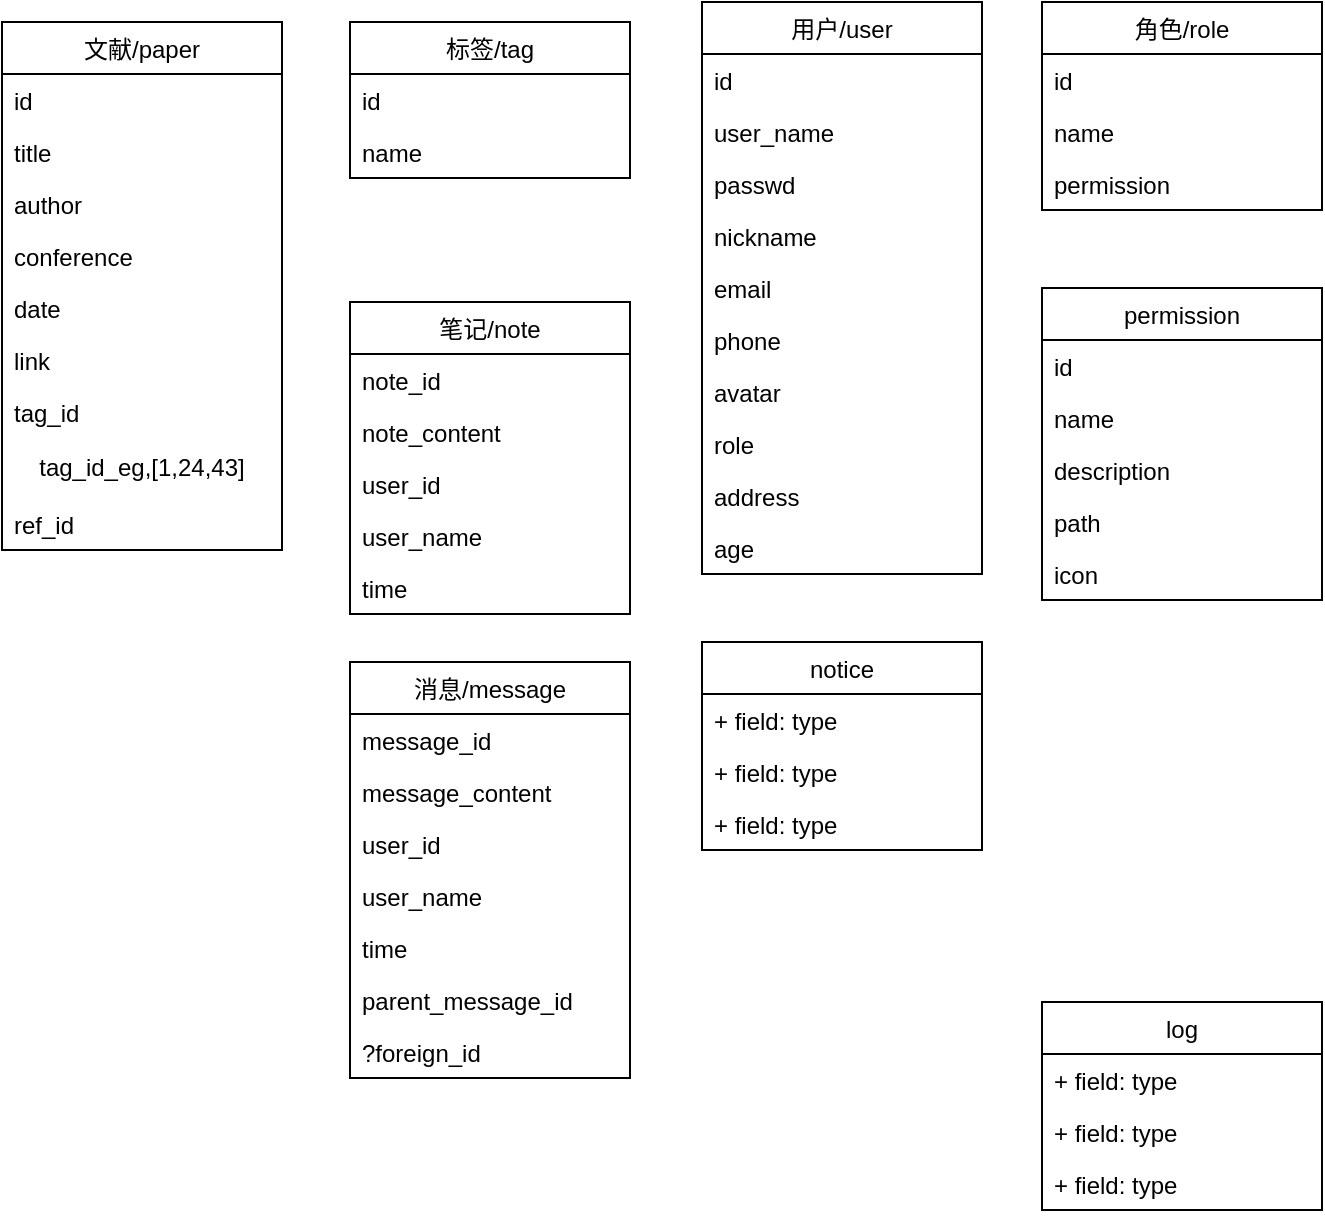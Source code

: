 <mxfile version="16.6.6" type="github">
  <diagram id="C5RBs43oDa-KdzZeNtuy" name="Page-1">
    <mxGraphModel dx="1117" dy="611" grid="1" gridSize="10" guides="1" tooltips="1" connect="1" arrows="1" fold="1" page="1" pageScale="1" pageWidth="827" pageHeight="1169" math="0" shadow="0">
      <root>
        <mxCell id="WIyWlLk6GJQsqaUBKTNV-0" />
        <mxCell id="WIyWlLk6GJQsqaUBKTNV-1" parent="WIyWlLk6GJQsqaUBKTNV-0" />
        <mxCell id="7iV6s-LVpzKUTFbf8E-l-14" value="文献/paper" style="swimlane;fontStyle=0;childLayout=stackLayout;horizontal=1;startSize=26;fillColor=none;horizontalStack=0;resizeParent=1;resizeParentMax=0;resizeLast=0;collapsible=1;marginBottom=0;" parent="WIyWlLk6GJQsqaUBKTNV-1" vertex="1">
          <mxGeometry x="100" y="150" width="140" height="264" as="geometry" />
        </mxCell>
        <mxCell id="7iV6s-LVpzKUTFbf8E-l-21" value="id" style="text;strokeColor=none;fillColor=none;align=left;verticalAlign=top;spacingLeft=4;spacingRight=4;overflow=hidden;rotatable=0;points=[[0,0.5],[1,0.5]];portConstraint=eastwest;" parent="7iV6s-LVpzKUTFbf8E-l-14" vertex="1">
          <mxGeometry y="26" width="140" height="26" as="geometry" />
        </mxCell>
        <mxCell id="7iV6s-LVpzKUTFbf8E-l-10" value="title" style="text;strokeColor=none;fillColor=none;align=left;verticalAlign=top;spacingLeft=4;spacingRight=4;overflow=hidden;rotatable=0;points=[[0,0.5],[1,0.5]];portConstraint=eastwest;" parent="7iV6s-LVpzKUTFbf8E-l-14" vertex="1">
          <mxGeometry y="52" width="140" height="26" as="geometry" />
        </mxCell>
        <mxCell id="7iV6s-LVpzKUTFbf8E-l-13" value="author" style="text;strokeColor=none;fillColor=none;align=left;verticalAlign=top;spacingLeft=4;spacingRight=4;overflow=hidden;rotatable=0;points=[[0,0.5],[1,0.5]];portConstraint=eastwest;" parent="7iV6s-LVpzKUTFbf8E-l-14" vertex="1">
          <mxGeometry y="78" width="140" height="26" as="geometry" />
        </mxCell>
        <mxCell id="7iV6s-LVpzKUTFbf8E-l-15" value="conference" style="text;strokeColor=none;fillColor=none;align=left;verticalAlign=top;spacingLeft=4;spacingRight=4;overflow=hidden;rotatable=0;points=[[0,0.5],[1,0.5]];portConstraint=eastwest;" parent="7iV6s-LVpzKUTFbf8E-l-14" vertex="1">
          <mxGeometry y="104" width="140" height="26" as="geometry" />
        </mxCell>
        <mxCell id="7iV6s-LVpzKUTFbf8E-l-16" value="date" style="text;strokeColor=none;fillColor=none;align=left;verticalAlign=top;spacingLeft=4;spacingRight=4;overflow=hidden;rotatable=0;points=[[0,0.5],[1,0.5]];portConstraint=eastwest;" parent="7iV6s-LVpzKUTFbf8E-l-14" vertex="1">
          <mxGeometry y="130" width="140" height="26" as="geometry" />
        </mxCell>
        <mxCell id="7iV6s-LVpzKUTFbf8E-l-17" value="link" style="text;strokeColor=none;fillColor=none;align=left;verticalAlign=top;spacingLeft=4;spacingRight=4;overflow=hidden;rotatable=0;points=[[0,0.5],[1,0.5]];portConstraint=eastwest;" parent="7iV6s-LVpzKUTFbf8E-l-14" vertex="1">
          <mxGeometry y="156" width="140" height="26" as="geometry" />
        </mxCell>
        <mxCell id="7iV6s-LVpzKUTFbf8E-l-20" value="tag_id" style="text;strokeColor=none;fillColor=none;align=left;verticalAlign=top;spacingLeft=4;spacingRight=4;overflow=hidden;rotatable=0;points=[[0,0.5],[1,0.5]];portConstraint=eastwest;" parent="7iV6s-LVpzKUTFbf8E-l-14" vertex="1">
          <mxGeometry y="182" width="140" height="26" as="geometry" />
        </mxCell>
        <mxCell id="7iV6s-LVpzKUTFbf8E-l-47" value="tag_id_eg,[1,24,43]" style="text;html=1;strokeColor=none;fillColor=none;align=center;verticalAlign=middle;whiteSpace=wrap;rounded=0;" parent="7iV6s-LVpzKUTFbf8E-l-14" vertex="1">
          <mxGeometry y="208" width="140" height="30" as="geometry" />
        </mxCell>
        <mxCell id="7iV6s-LVpzKUTFbf8E-l-48" value="ref_id" style="text;strokeColor=none;fillColor=none;align=left;verticalAlign=top;spacingLeft=4;spacingRight=4;overflow=hidden;rotatable=0;points=[[0,0.5],[1,0.5]];portConstraint=eastwest;" parent="7iV6s-LVpzKUTFbf8E-l-14" vertex="1">
          <mxGeometry y="238" width="140" height="26" as="geometry" />
        </mxCell>
        <mxCell id="7iV6s-LVpzKUTFbf8E-l-22" value="标签/tag" style="swimlane;fontStyle=0;childLayout=stackLayout;horizontal=1;startSize=26;fillColor=none;horizontalStack=0;resizeParent=1;resizeParentMax=0;resizeLast=0;collapsible=1;marginBottom=0;" parent="WIyWlLk6GJQsqaUBKTNV-1" vertex="1">
          <mxGeometry x="274" y="150" width="140" height="78" as="geometry" />
        </mxCell>
        <mxCell id="7iV6s-LVpzKUTFbf8E-l-23" value="id" style="text;strokeColor=none;fillColor=none;align=left;verticalAlign=top;spacingLeft=4;spacingRight=4;overflow=hidden;rotatable=0;points=[[0,0.5],[1,0.5]];portConstraint=eastwest;" parent="7iV6s-LVpzKUTFbf8E-l-22" vertex="1">
          <mxGeometry y="26" width="140" height="26" as="geometry" />
        </mxCell>
        <mxCell id="7iV6s-LVpzKUTFbf8E-l-24" value="name" style="text;strokeColor=none;fillColor=none;align=left;verticalAlign=top;spacingLeft=4;spacingRight=4;overflow=hidden;rotatable=0;points=[[0,0.5],[1,0.5]];portConstraint=eastwest;" parent="7iV6s-LVpzKUTFbf8E-l-22" vertex="1">
          <mxGeometry y="52" width="140" height="26" as="geometry" />
        </mxCell>
        <mxCell id="7iV6s-LVpzKUTFbf8E-l-26" value="用户/user" style="swimlane;fontStyle=0;childLayout=stackLayout;horizontal=1;startSize=26;fillColor=none;horizontalStack=0;resizeParent=1;resizeParentMax=0;resizeLast=0;collapsible=1;marginBottom=0;" parent="WIyWlLk6GJQsqaUBKTNV-1" vertex="1">
          <mxGeometry x="450" y="140" width="140" height="286" as="geometry" />
        </mxCell>
        <mxCell id="7iV6s-LVpzKUTFbf8E-l-27" value="id" style="text;strokeColor=none;fillColor=none;align=left;verticalAlign=top;spacingLeft=4;spacingRight=4;overflow=hidden;rotatable=0;points=[[0,0.5],[1,0.5]];portConstraint=eastwest;" parent="7iV6s-LVpzKUTFbf8E-l-26" vertex="1">
          <mxGeometry y="26" width="140" height="26" as="geometry" />
        </mxCell>
        <mxCell id="7iV6s-LVpzKUTFbf8E-l-28" value="user_name" style="text;strokeColor=none;fillColor=none;align=left;verticalAlign=top;spacingLeft=4;spacingRight=4;overflow=hidden;rotatable=0;points=[[0,0.5],[1,0.5]];portConstraint=eastwest;" parent="7iV6s-LVpzKUTFbf8E-l-26" vertex="1">
          <mxGeometry y="52" width="140" height="26" as="geometry" />
        </mxCell>
        <mxCell id="7iV6s-LVpzKUTFbf8E-l-29" value="passwd" style="text;strokeColor=none;fillColor=none;align=left;verticalAlign=top;spacingLeft=4;spacingRight=4;overflow=hidden;rotatable=0;points=[[0,0.5],[1,0.5]];portConstraint=eastwest;" parent="7iV6s-LVpzKUTFbf8E-l-26" vertex="1">
          <mxGeometry y="78" width="140" height="26" as="geometry" />
        </mxCell>
        <mxCell id="7iV6s-LVpzKUTFbf8E-l-34" value="nickname" style="text;strokeColor=none;fillColor=none;align=left;verticalAlign=top;spacingLeft=4;spacingRight=4;overflow=hidden;rotatable=0;points=[[0,0.5],[1,0.5]];portConstraint=eastwest;" parent="7iV6s-LVpzKUTFbf8E-l-26" vertex="1">
          <mxGeometry y="104" width="140" height="26" as="geometry" />
        </mxCell>
        <mxCell id="7iV6s-LVpzKUTFbf8E-l-37" value="email" style="text;strokeColor=none;fillColor=none;align=left;verticalAlign=top;spacingLeft=4;spacingRight=4;overflow=hidden;rotatable=0;points=[[0,0.5],[1,0.5]];portConstraint=eastwest;" parent="7iV6s-LVpzKUTFbf8E-l-26" vertex="1">
          <mxGeometry y="130" width="140" height="26" as="geometry" />
        </mxCell>
        <mxCell id="7iV6s-LVpzKUTFbf8E-l-36" value="phone" style="text;strokeColor=none;fillColor=none;align=left;verticalAlign=top;spacingLeft=4;spacingRight=4;overflow=hidden;rotatable=0;points=[[0,0.5],[1,0.5]];portConstraint=eastwest;" parent="7iV6s-LVpzKUTFbf8E-l-26" vertex="1">
          <mxGeometry y="156" width="140" height="26" as="geometry" />
        </mxCell>
        <mxCell id="7iV6s-LVpzKUTFbf8E-l-35" value="avatar" style="text;strokeColor=none;fillColor=none;align=left;verticalAlign=top;spacingLeft=4;spacingRight=4;overflow=hidden;rotatable=0;points=[[0,0.5],[1,0.5]];portConstraint=eastwest;" parent="7iV6s-LVpzKUTFbf8E-l-26" vertex="1">
          <mxGeometry y="182" width="140" height="26" as="geometry" />
        </mxCell>
        <mxCell id="7iV6s-LVpzKUTFbf8E-l-38" value="role" style="text;strokeColor=none;fillColor=none;align=left;verticalAlign=top;spacingLeft=4;spacingRight=4;overflow=hidden;rotatable=0;points=[[0,0.5],[1,0.5]];portConstraint=eastwest;" parent="7iV6s-LVpzKUTFbf8E-l-26" vertex="1">
          <mxGeometry y="208" width="140" height="26" as="geometry" />
        </mxCell>
        <mxCell id="7iV6s-LVpzKUTFbf8E-l-39" value="address" style="text;strokeColor=none;fillColor=none;align=left;verticalAlign=top;spacingLeft=4;spacingRight=4;overflow=hidden;rotatable=0;points=[[0,0.5],[1,0.5]];portConstraint=eastwest;" parent="7iV6s-LVpzKUTFbf8E-l-26" vertex="1">
          <mxGeometry y="234" width="140" height="26" as="geometry" />
        </mxCell>
        <mxCell id="7iV6s-LVpzKUTFbf8E-l-40" value="age" style="text;strokeColor=none;fillColor=none;align=left;verticalAlign=top;spacingLeft=4;spacingRight=4;overflow=hidden;rotatable=0;points=[[0,0.5],[1,0.5]];portConstraint=eastwest;" parent="7iV6s-LVpzKUTFbf8E-l-26" vertex="1">
          <mxGeometry y="260" width="140" height="26" as="geometry" />
        </mxCell>
        <mxCell id="7iV6s-LVpzKUTFbf8E-l-30" value="角色/role" style="swimlane;fontStyle=0;childLayout=stackLayout;horizontal=1;startSize=26;fillColor=none;horizontalStack=0;resizeParent=1;resizeParentMax=0;resizeLast=0;collapsible=1;marginBottom=0;" parent="WIyWlLk6GJQsqaUBKTNV-1" vertex="1">
          <mxGeometry x="620" y="140" width="140" height="104" as="geometry" />
        </mxCell>
        <mxCell id="7iV6s-LVpzKUTFbf8E-l-31" value="id" style="text;strokeColor=none;fillColor=none;align=left;verticalAlign=top;spacingLeft=4;spacingRight=4;overflow=hidden;rotatable=0;points=[[0,0.5],[1,0.5]];portConstraint=eastwest;" parent="7iV6s-LVpzKUTFbf8E-l-30" vertex="1">
          <mxGeometry y="26" width="140" height="26" as="geometry" />
        </mxCell>
        <mxCell id="7iV6s-LVpzKUTFbf8E-l-32" value="name" style="text;strokeColor=none;fillColor=none;align=left;verticalAlign=top;spacingLeft=4;spacingRight=4;overflow=hidden;rotatable=0;points=[[0,0.5],[1,0.5]];portConstraint=eastwest;" parent="7iV6s-LVpzKUTFbf8E-l-30" vertex="1">
          <mxGeometry y="52" width="140" height="26" as="geometry" />
        </mxCell>
        <mxCell id="7iV6s-LVpzKUTFbf8E-l-33" value="permission" style="text;strokeColor=none;fillColor=none;align=left;verticalAlign=top;spacingLeft=4;spacingRight=4;overflow=hidden;rotatable=0;points=[[0,0.5],[1,0.5]];portConstraint=eastwest;" parent="7iV6s-LVpzKUTFbf8E-l-30" vertex="1">
          <mxGeometry y="78" width="140" height="26" as="geometry" />
        </mxCell>
        <mxCell id="7iV6s-LVpzKUTFbf8E-l-42" value="permission" style="swimlane;fontStyle=0;childLayout=stackLayout;horizontal=1;startSize=26;fillColor=none;horizontalStack=0;resizeParent=1;resizeParentMax=0;resizeLast=0;collapsible=1;marginBottom=0;" parent="WIyWlLk6GJQsqaUBKTNV-1" vertex="1">
          <mxGeometry x="620" y="283" width="140" height="156" as="geometry" />
        </mxCell>
        <mxCell id="7iV6s-LVpzKUTFbf8E-l-43" value="id" style="text;strokeColor=none;fillColor=none;align=left;verticalAlign=top;spacingLeft=4;spacingRight=4;overflow=hidden;rotatable=0;points=[[0,0.5],[1,0.5]];portConstraint=eastwest;" parent="7iV6s-LVpzKUTFbf8E-l-42" vertex="1">
          <mxGeometry y="26" width="140" height="26" as="geometry" />
        </mxCell>
        <mxCell id="7iV6s-LVpzKUTFbf8E-l-44" value="name" style="text;strokeColor=none;fillColor=none;align=left;verticalAlign=top;spacingLeft=4;spacingRight=4;overflow=hidden;rotatable=0;points=[[0,0.5],[1,0.5]];portConstraint=eastwest;" parent="7iV6s-LVpzKUTFbf8E-l-42" vertex="1">
          <mxGeometry y="52" width="140" height="26" as="geometry" />
        </mxCell>
        <mxCell id="7iV6s-LVpzKUTFbf8E-l-41" value="description" style="text;strokeColor=none;fillColor=none;align=left;verticalAlign=top;spacingLeft=4;spacingRight=4;overflow=hidden;rotatable=0;points=[[0,0.5],[1,0.5]];portConstraint=eastwest;" parent="7iV6s-LVpzKUTFbf8E-l-42" vertex="1">
          <mxGeometry y="78" width="140" height="26" as="geometry" />
        </mxCell>
        <mxCell id="7iV6s-LVpzKUTFbf8E-l-45" value="path" style="text;strokeColor=none;fillColor=none;align=left;verticalAlign=top;spacingLeft=4;spacingRight=4;overflow=hidden;rotatable=0;points=[[0,0.5],[1,0.5]];portConstraint=eastwest;" parent="7iV6s-LVpzKUTFbf8E-l-42" vertex="1">
          <mxGeometry y="104" width="140" height="26" as="geometry" />
        </mxCell>
        <mxCell id="7iV6s-LVpzKUTFbf8E-l-46" value="icon" style="text;strokeColor=none;fillColor=none;align=left;verticalAlign=top;spacingLeft=4;spacingRight=4;overflow=hidden;rotatable=0;points=[[0,0.5],[1,0.5]];portConstraint=eastwest;" parent="7iV6s-LVpzKUTFbf8E-l-42" vertex="1">
          <mxGeometry y="130" width="140" height="26" as="geometry" />
        </mxCell>
        <mxCell id="7iV6s-LVpzKUTFbf8E-l-49" value="笔记/note" style="swimlane;fontStyle=0;childLayout=stackLayout;horizontal=1;startSize=26;fillColor=none;horizontalStack=0;resizeParent=1;resizeParentMax=0;resizeLast=0;collapsible=1;marginBottom=0;" parent="WIyWlLk6GJQsqaUBKTNV-1" vertex="1">
          <mxGeometry x="274" y="290" width="140" height="156" as="geometry" />
        </mxCell>
        <mxCell id="7iV6s-LVpzKUTFbf8E-l-50" value="note_id" style="text;strokeColor=none;fillColor=none;align=left;verticalAlign=top;spacingLeft=4;spacingRight=4;overflow=hidden;rotatable=0;points=[[0,0.5],[1,0.5]];portConstraint=eastwest;" parent="7iV6s-LVpzKUTFbf8E-l-49" vertex="1">
          <mxGeometry y="26" width="140" height="26" as="geometry" />
        </mxCell>
        <mxCell id="7iV6s-LVpzKUTFbf8E-l-54" value="note_content" style="text;strokeColor=none;fillColor=none;align=left;verticalAlign=top;spacingLeft=4;spacingRight=4;overflow=hidden;rotatable=0;points=[[0,0.5],[1,0.5]];portConstraint=eastwest;" parent="7iV6s-LVpzKUTFbf8E-l-49" vertex="1">
          <mxGeometry y="52" width="140" height="26" as="geometry" />
        </mxCell>
        <mxCell id="7iV6s-LVpzKUTFbf8E-l-52" value="user_id" style="text;strokeColor=none;fillColor=none;align=left;verticalAlign=top;spacingLeft=4;spacingRight=4;overflow=hidden;rotatable=0;points=[[0,0.5],[1,0.5]];portConstraint=eastwest;" parent="7iV6s-LVpzKUTFbf8E-l-49" vertex="1">
          <mxGeometry y="78" width="140" height="26" as="geometry" />
        </mxCell>
        <mxCell id="7iV6s-LVpzKUTFbf8E-l-53" value="user_name" style="text;strokeColor=none;fillColor=none;align=left;verticalAlign=top;spacingLeft=4;spacingRight=4;overflow=hidden;rotatable=0;points=[[0,0.5],[1,0.5]];portConstraint=eastwest;" parent="7iV6s-LVpzKUTFbf8E-l-49" vertex="1">
          <mxGeometry y="104" width="140" height="26" as="geometry" />
        </mxCell>
        <mxCell id="7iV6s-LVpzKUTFbf8E-l-51" value="time" style="text;strokeColor=none;fillColor=none;align=left;verticalAlign=top;spacingLeft=4;spacingRight=4;overflow=hidden;rotatable=0;points=[[0,0.5],[1,0.5]];portConstraint=eastwest;" parent="7iV6s-LVpzKUTFbf8E-l-49" vertex="1">
          <mxGeometry y="130" width="140" height="26" as="geometry" />
        </mxCell>
        <mxCell id="7iV6s-LVpzKUTFbf8E-l-55" value="消息/message" style="swimlane;fontStyle=0;childLayout=stackLayout;horizontal=1;startSize=26;fillColor=none;horizontalStack=0;resizeParent=1;resizeParentMax=0;resizeLast=0;collapsible=1;marginBottom=0;" parent="WIyWlLk6GJQsqaUBKTNV-1" vertex="1">
          <mxGeometry x="274" y="470" width="140" height="208" as="geometry" />
        </mxCell>
        <mxCell id="7iV6s-LVpzKUTFbf8E-l-56" value="message_id" style="text;strokeColor=none;fillColor=none;align=left;verticalAlign=top;spacingLeft=4;spacingRight=4;overflow=hidden;rotatable=0;points=[[0,0.5],[1,0.5]];portConstraint=eastwest;" parent="7iV6s-LVpzKUTFbf8E-l-55" vertex="1">
          <mxGeometry y="26" width="140" height="26" as="geometry" />
        </mxCell>
        <mxCell id="7iV6s-LVpzKUTFbf8E-l-57" value="message_content" style="text;strokeColor=none;fillColor=none;align=left;verticalAlign=top;spacingLeft=4;spacingRight=4;overflow=hidden;rotatable=0;points=[[0,0.5],[1,0.5]];portConstraint=eastwest;" parent="7iV6s-LVpzKUTFbf8E-l-55" vertex="1">
          <mxGeometry y="52" width="140" height="26" as="geometry" />
        </mxCell>
        <mxCell id="7iV6s-LVpzKUTFbf8E-l-58" value="user_id" style="text;strokeColor=none;fillColor=none;align=left;verticalAlign=top;spacingLeft=4;spacingRight=4;overflow=hidden;rotatable=0;points=[[0,0.5],[1,0.5]];portConstraint=eastwest;" parent="7iV6s-LVpzKUTFbf8E-l-55" vertex="1">
          <mxGeometry y="78" width="140" height="26" as="geometry" />
        </mxCell>
        <mxCell id="7iV6s-LVpzKUTFbf8E-l-59" value="user_name" style="text;strokeColor=none;fillColor=none;align=left;verticalAlign=top;spacingLeft=4;spacingRight=4;overflow=hidden;rotatable=0;points=[[0,0.5],[1,0.5]];portConstraint=eastwest;" parent="7iV6s-LVpzKUTFbf8E-l-55" vertex="1">
          <mxGeometry y="104" width="140" height="26" as="geometry" />
        </mxCell>
        <mxCell id="7iV6s-LVpzKUTFbf8E-l-60" value="time" style="text;strokeColor=none;fillColor=none;align=left;verticalAlign=top;spacingLeft=4;spacingRight=4;overflow=hidden;rotatable=0;points=[[0,0.5],[1,0.5]];portConstraint=eastwest;" parent="7iV6s-LVpzKUTFbf8E-l-55" vertex="1">
          <mxGeometry y="130" width="140" height="26" as="geometry" />
        </mxCell>
        <mxCell id="7iV6s-LVpzKUTFbf8E-l-61" value="parent_message_id" style="text;strokeColor=none;fillColor=none;align=left;verticalAlign=top;spacingLeft=4;spacingRight=4;overflow=hidden;rotatable=0;points=[[0,0.5],[1,0.5]];portConstraint=eastwest;" parent="7iV6s-LVpzKUTFbf8E-l-55" vertex="1">
          <mxGeometry y="156" width="140" height="26" as="geometry" />
        </mxCell>
        <mxCell id="7iV6s-LVpzKUTFbf8E-l-62" value="?foreign_id" style="text;strokeColor=none;fillColor=none;align=left;verticalAlign=top;spacingLeft=4;spacingRight=4;overflow=hidden;rotatable=0;points=[[0,0.5],[1,0.5]];portConstraint=eastwest;" parent="7iV6s-LVpzKUTFbf8E-l-55" vertex="1">
          <mxGeometry y="182" width="140" height="26" as="geometry" />
        </mxCell>
        <mxCell id="7iV6s-LVpzKUTFbf8E-l-63" value="notice" style="swimlane;fontStyle=0;childLayout=stackLayout;horizontal=1;startSize=26;fillColor=none;horizontalStack=0;resizeParent=1;resizeParentMax=0;resizeLast=0;collapsible=1;marginBottom=0;" parent="WIyWlLk6GJQsqaUBKTNV-1" vertex="1">
          <mxGeometry x="450" y="460" width="140" height="104" as="geometry" />
        </mxCell>
        <mxCell id="7iV6s-LVpzKUTFbf8E-l-64" value="+ field: type" style="text;strokeColor=none;fillColor=none;align=left;verticalAlign=top;spacingLeft=4;spacingRight=4;overflow=hidden;rotatable=0;points=[[0,0.5],[1,0.5]];portConstraint=eastwest;" parent="7iV6s-LVpzKUTFbf8E-l-63" vertex="1">
          <mxGeometry y="26" width="140" height="26" as="geometry" />
        </mxCell>
        <mxCell id="7iV6s-LVpzKUTFbf8E-l-65" value="+ field: type" style="text;strokeColor=none;fillColor=none;align=left;verticalAlign=top;spacingLeft=4;spacingRight=4;overflow=hidden;rotatable=0;points=[[0,0.5],[1,0.5]];portConstraint=eastwest;" parent="7iV6s-LVpzKUTFbf8E-l-63" vertex="1">
          <mxGeometry y="52" width="140" height="26" as="geometry" />
        </mxCell>
        <mxCell id="7iV6s-LVpzKUTFbf8E-l-66" value="+ field: type" style="text;strokeColor=none;fillColor=none;align=left;verticalAlign=top;spacingLeft=4;spacingRight=4;overflow=hidden;rotatable=0;points=[[0,0.5],[1,0.5]];portConstraint=eastwest;" parent="7iV6s-LVpzKUTFbf8E-l-63" vertex="1">
          <mxGeometry y="78" width="140" height="26" as="geometry" />
        </mxCell>
        <mxCell id="7iV6s-LVpzKUTFbf8E-l-67" value="log" style="swimlane;fontStyle=0;childLayout=stackLayout;horizontal=1;startSize=26;fillColor=none;horizontalStack=0;resizeParent=1;resizeParentMax=0;resizeLast=0;collapsible=1;marginBottom=0;" parent="WIyWlLk6GJQsqaUBKTNV-1" vertex="1">
          <mxGeometry x="620" y="640" width="140" height="104" as="geometry" />
        </mxCell>
        <mxCell id="7iV6s-LVpzKUTFbf8E-l-68" value="+ field: type" style="text;strokeColor=none;fillColor=none;align=left;verticalAlign=top;spacingLeft=4;spacingRight=4;overflow=hidden;rotatable=0;points=[[0,0.5],[1,0.5]];portConstraint=eastwest;" parent="7iV6s-LVpzKUTFbf8E-l-67" vertex="1">
          <mxGeometry y="26" width="140" height="26" as="geometry" />
        </mxCell>
        <mxCell id="7iV6s-LVpzKUTFbf8E-l-69" value="+ field: type" style="text;strokeColor=none;fillColor=none;align=left;verticalAlign=top;spacingLeft=4;spacingRight=4;overflow=hidden;rotatable=0;points=[[0,0.5],[1,0.5]];portConstraint=eastwest;" parent="7iV6s-LVpzKUTFbf8E-l-67" vertex="1">
          <mxGeometry y="52" width="140" height="26" as="geometry" />
        </mxCell>
        <mxCell id="7iV6s-LVpzKUTFbf8E-l-70" value="+ field: type" style="text;strokeColor=none;fillColor=none;align=left;verticalAlign=top;spacingLeft=4;spacingRight=4;overflow=hidden;rotatable=0;points=[[0,0.5],[1,0.5]];portConstraint=eastwest;" parent="7iV6s-LVpzKUTFbf8E-l-67" vertex="1">
          <mxGeometry y="78" width="140" height="26" as="geometry" />
        </mxCell>
      </root>
    </mxGraphModel>
  </diagram>
</mxfile>
